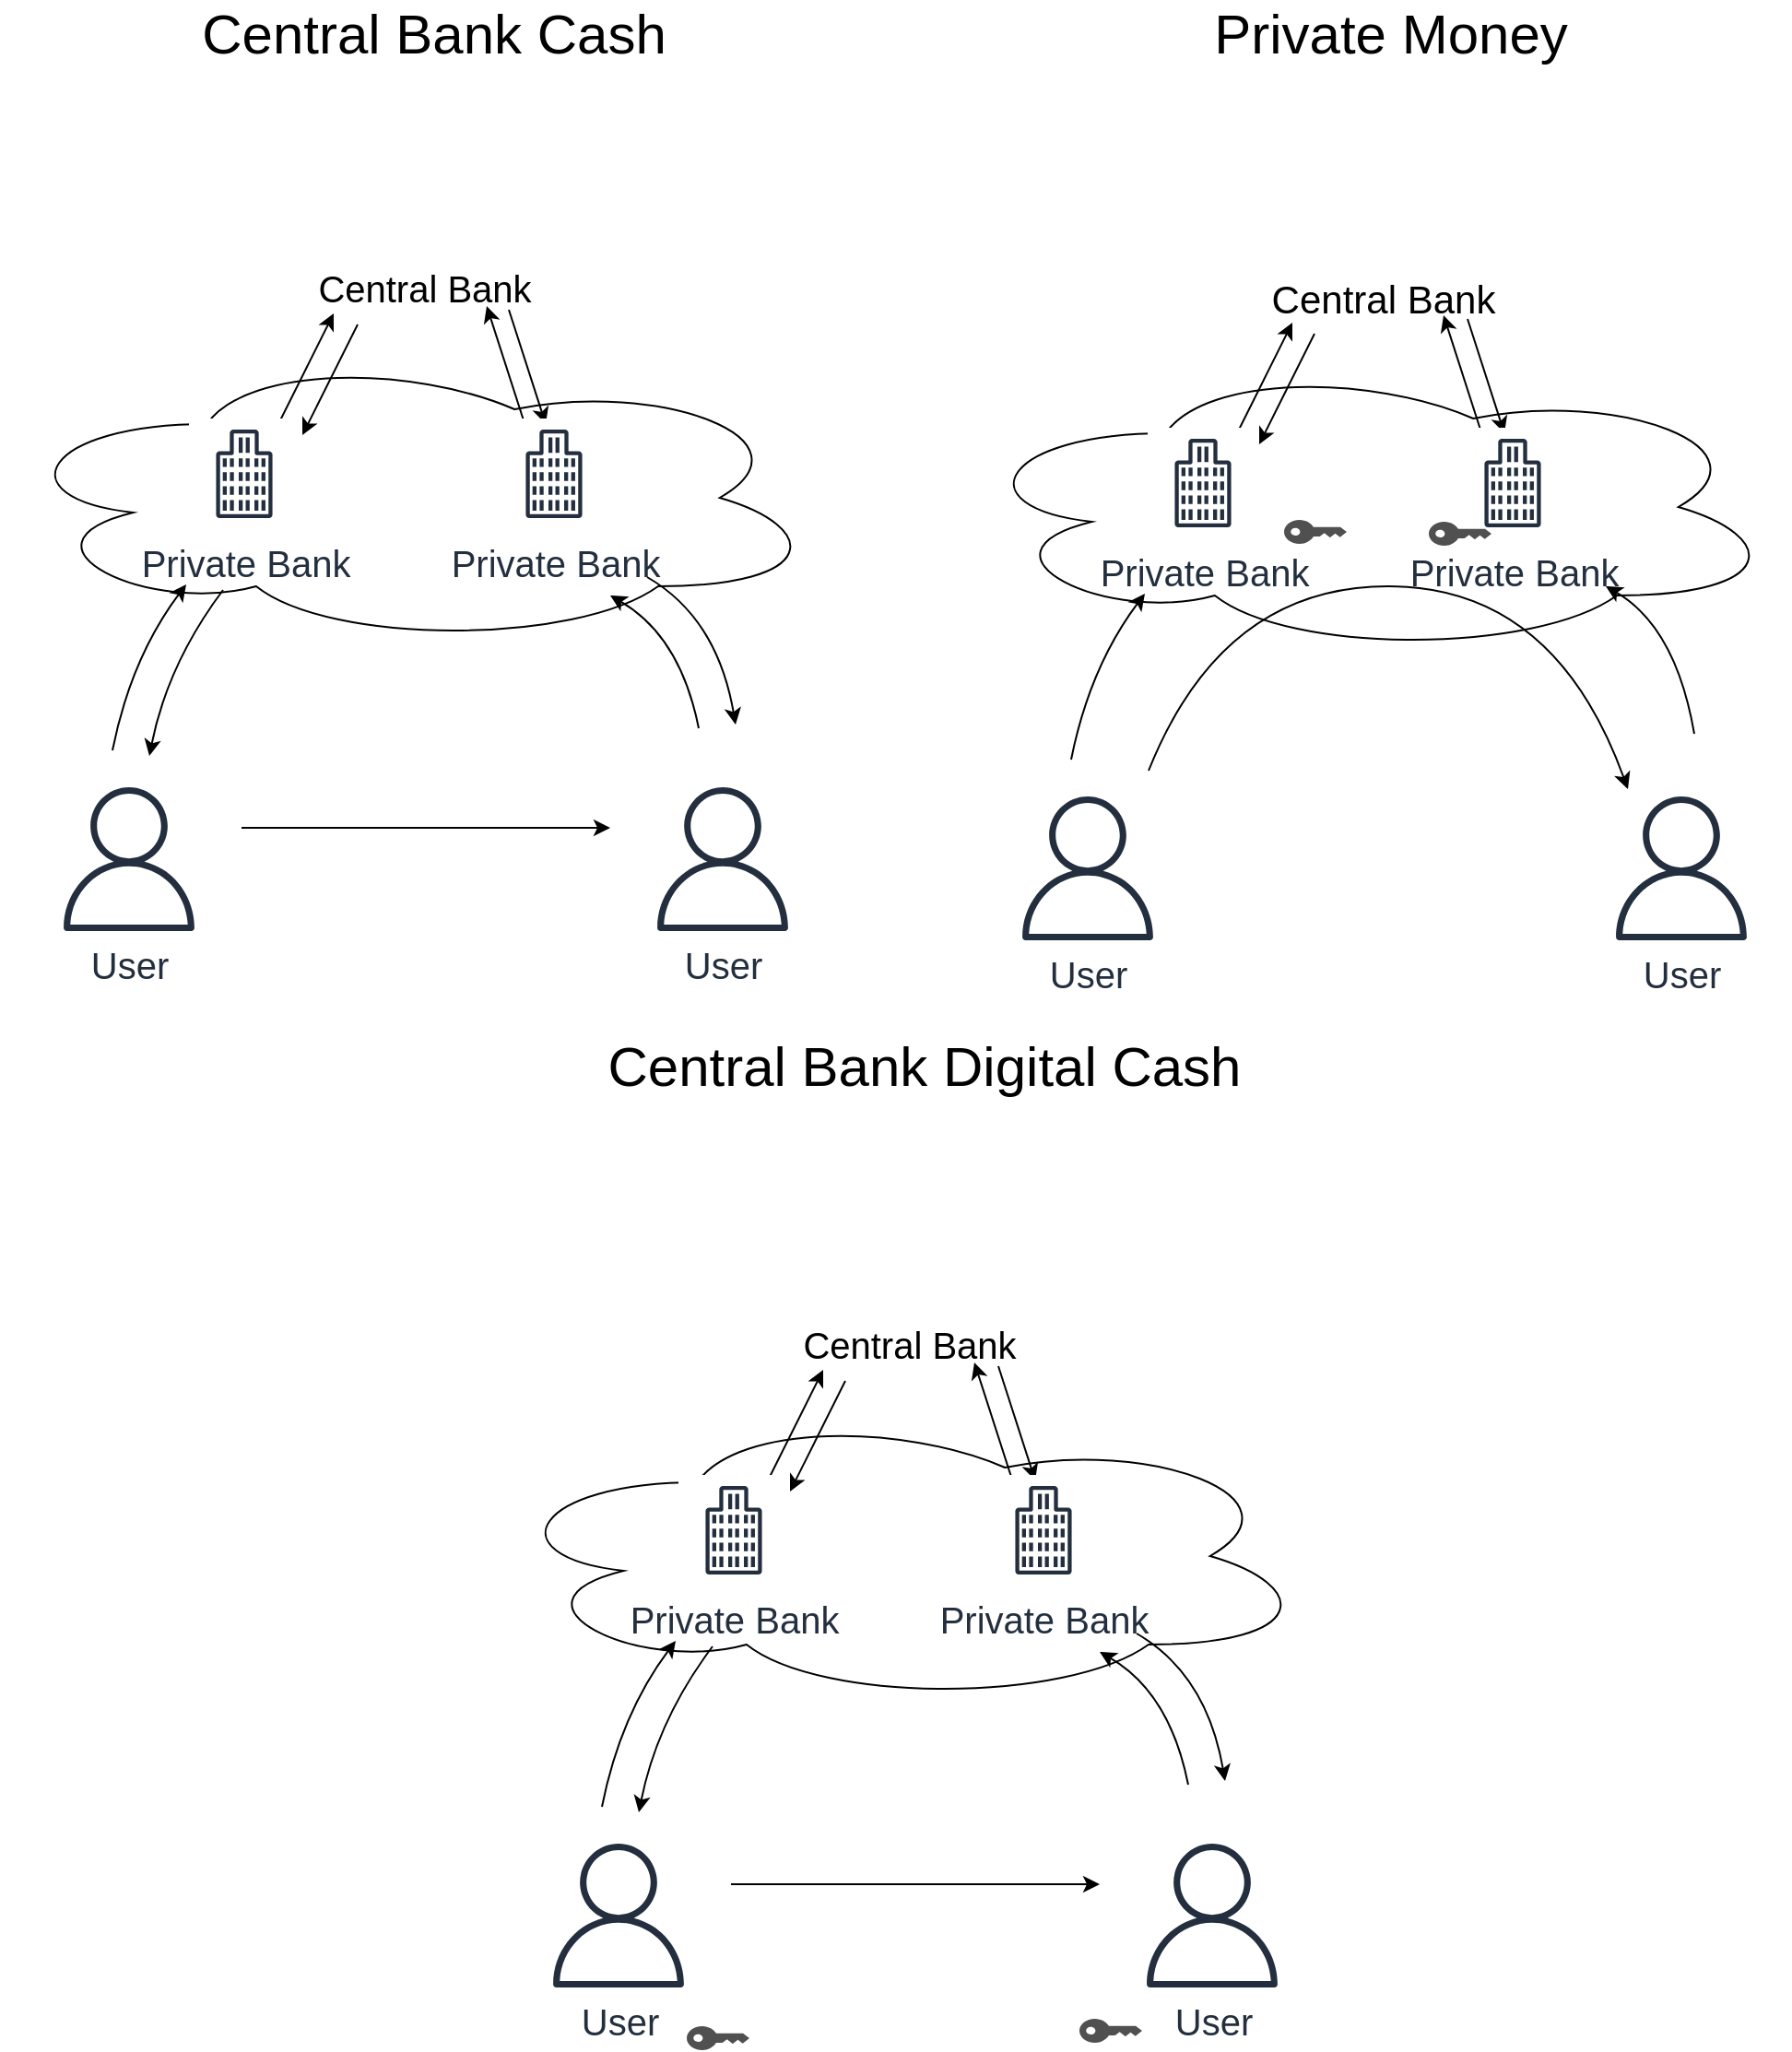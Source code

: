 <mxfile version="14.5.3" type="google"><diagram id="x7E0_y4_g5VEb0VNz_y5" name="Page-1"><mxGraphModel dx="1531" dy="814" grid="1" gridSize="10" guides="1" tooltips="1" connect="1" arrows="1" fold="1" page="1" pageScale="1" pageWidth="850" pageHeight="1100" math="0" shadow="0"><root><mxCell id="0"/><mxCell id="1" parent="0"/><mxCell id="yIQVhhq3hvIlPr_Xefgv-1" value="" style="ellipse;shape=cloud;whiteSpace=wrap;html=1;" vertex="1" parent="1"><mxGeometry x="306" y="811" width="445" height="160" as="geometry"/></mxCell><mxCell id="xc4Jv8SOvYrfIyYBxCGD-1" value="Central Bank" style="shape=image;html=1;verticalAlign=top;verticalLabelPosition=bottom;labelBackgroundColor=#ffffff;imageAspect=0;aspect=fixed;image=https://cdn4.iconfinder.com/data/icons/48-bubbles/48/04.Bank-128.png;fontSize=20;" parent="1" vertex="1"><mxGeometry x="224.5" y="97" width="88" height="88" as="geometry"/></mxCell><mxCell id="xc4Jv8SOvYrfIyYBxCGD-5" value="" style="shape=image;html=1;verticalAlign=top;verticalLabelPosition=bottom;labelBackgroundColor=#ffffff;imageAspect=0;aspect=fixed;image=https://cdn0.iconfinder.com/data/icons/business-collection-2027/58/notes-128.png" parent="1" vertex="1"><mxGeometry x="70" y="377" width="34" height="34" as="geometry"/></mxCell><mxCell id="xc4Jv8SOvYrfIyYBxCGD-8" value="" style="shape=image;html=1;verticalAlign=top;verticalLabelPosition=bottom;labelBackgroundColor=#ffffff;imageAspect=0;aspect=fixed;image=https://cdn3.iconfinder.com/data/icons/popular-cryptocurrencies-vol-2019-1/80/eos-cryptocurrency-token-coin-128.png" parent="1" vertex="1"><mxGeometry x="150" y="397" width="30" height="30" as="geometry"/></mxCell><mxCell id="xc4Jv8SOvYrfIyYBxCGD-9" value="User" style="outlineConnect=0;fontColor=#232F3E;gradientColor=none;fillColor=#232F3E;strokeColor=none;dashed=0;verticalLabelPosition=bottom;verticalAlign=top;align=center;html=1;fontSize=20;fontStyle=0;aspect=fixed;pointerEvents=1;shape=mxgraph.aws4.user;" parent="1" vertex="1"><mxGeometry x="70" y="474" width="78" height="78" as="geometry"/></mxCell><mxCell id="xc4Jv8SOvYrfIyYBxCGD-10" value="User" style="outlineConnect=0;fontColor=#232F3E;gradientColor=none;fillColor=#232F3E;strokeColor=none;dashed=0;verticalLabelPosition=bottom;verticalAlign=top;align=center;html=1;fontSize=20;fontStyle=0;aspect=fixed;pointerEvents=1;shape=mxgraph.aws4.user;" parent="1" vertex="1"><mxGeometry x="392" y="474" width="78" height="78" as="geometry"/></mxCell><mxCell id="xc4Jv8SOvYrfIyYBxCGD-11" value="" style="ellipse;shape=cloud;whiteSpace=wrap;html=1;" parent="1" vertex="1"><mxGeometry x="40" y="237" width="445" height="160" as="geometry"/></mxCell><mxCell id="xc4Jv8SOvYrfIyYBxCGD-15" value="" style="shape=image;html=1;verticalAlign=top;verticalLabelPosition=bottom;labelBackgroundColor=#ffffff;imageAspect=0;aspect=fixed;image=https://cdn0.iconfinder.com/data/icons/business-collection-2027/60/rich-128.png" parent="1" vertex="1"><mxGeometry x="311" y="157" width="38" height="38" as="geometry"/></mxCell><mxCell id="xc4Jv8SOvYrfIyYBxCGD-17" value="" style="curved=1;endArrow=classic;html=1;" parent="1" edge="1"><mxGeometry width="50" height="50" relative="1" as="geometry"><mxPoint x="100" y="454" as="sourcePoint"/><mxPoint x="140" y="364" as="targetPoint"/><Array as="points"><mxPoint x="110" y="404"/></Array></mxGeometry></mxCell><mxCell id="xc4Jv8SOvYrfIyYBxCGD-18" value="" style="curved=1;endArrow=classic;html=1;" parent="1" edge="1"><mxGeometry width="50" height="50" relative="1" as="geometry"><mxPoint x="160" y="367" as="sourcePoint"/><mxPoint x="120" y="457" as="targetPoint"/><Array as="points"><mxPoint x="130" y="407"/></Array></mxGeometry></mxCell><mxCell id="xc4Jv8SOvYrfIyYBxCGD-19" value="" style="shape=image;html=1;verticalAlign=top;verticalLabelPosition=bottom;labelBackgroundColor=#ffffff;imageAspect=0;aspect=fixed;image=https://cdn3.iconfinder.com/data/icons/popular-cryptocurrencies-vol-2019-1/80/eos-cryptocurrency-token-coin-128.png" parent="1" vertex="1"><mxGeometry x="247.5" y="452" width="30" height="30" as="geometry"/></mxCell><mxCell id="xc4Jv8SOvYrfIyYBxCGD-20" value="" style="endArrow=classic;html=1;" parent="1" edge="1"><mxGeometry width="50" height="50" relative="1" as="geometry"><mxPoint x="170" y="496" as="sourcePoint"/><mxPoint x="370" y="496" as="targetPoint"/></mxGeometry></mxCell><mxCell id="xc4Jv8SOvYrfIyYBxCGD-21" value="" style="curved=1;endArrow=classic;html=1;" parent="1" edge="1"><mxGeometry width="50" height="50" relative="1" as="geometry"><mxPoint x="190" y="277" as="sourcePoint"/><mxPoint x="220" y="217" as="targetPoint"/></mxGeometry></mxCell><mxCell id="xc4Jv8SOvYrfIyYBxCGD-28" value="" style="curved=1;endArrow=classic;html=1;" parent="1" edge="1"><mxGeometry width="50" height="50" relative="1" as="geometry"><mxPoint x="418" y="442" as="sourcePoint"/><mxPoint x="370" y="370" as="targetPoint"/><Array as="points"><mxPoint x="408" y="392"/></Array></mxGeometry></mxCell><mxCell id="xc4Jv8SOvYrfIyYBxCGD-29" value="" style="shape=image;html=1;verticalAlign=top;verticalLabelPosition=bottom;labelBackgroundColor=#ffffff;imageAspect=0;aspect=fixed;image=https://cdn0.iconfinder.com/data/icons/business-collection-2027/58/notes-128.png" parent="1" vertex="1"><mxGeometry x="436" y="368" width="34" height="34" as="geometry"/></mxCell><mxCell id="xc4Jv8SOvYrfIyYBxCGD-31" value="" style="shape=image;html=1;verticalAlign=top;verticalLabelPosition=bottom;labelBackgroundColor=#ffffff;imageAspect=0;aspect=fixed;image=https://cdn3.iconfinder.com/data/icons/popular-cryptocurrencies-vol-2019-1/80/eos-cryptocurrency-token-coin-128.png" parent="1" vertex="1"><mxGeometry x="362" y="402" width="30" height="30" as="geometry"/></mxCell><mxCell id="xc4Jv8SOvYrfIyYBxCGD-34" value="" style="curved=1;endArrow=classic;html=1;" parent="1" edge="1"><mxGeometry width="50" height="50" relative="1" as="geometry"><mxPoint x="315" y="215" as="sourcePoint"/><mxPoint x="335" y="277" as="targetPoint"/><Array as="points"/></mxGeometry></mxCell><mxCell id="xc4Jv8SOvYrfIyYBxCGD-35" value="" style="curved=1;endArrow=classic;html=1;" parent="1" edge="1"><mxGeometry width="50" height="50" relative="1" as="geometry"><mxPoint x="323" y="275" as="sourcePoint"/><mxPoint x="303" y="213" as="targetPoint"/><Array as="points"/></mxGeometry></mxCell><mxCell id="xc4Jv8SOvYrfIyYBxCGD-36" value="" style="curved=1;endArrow=classic;html=1;" parent="1" edge="1"><mxGeometry width="50" height="50" relative="1" as="geometry"><mxPoint x="233" y="223" as="sourcePoint"/><mxPoint x="203" y="283" as="targetPoint"/></mxGeometry></mxCell><mxCell id="xc4Jv8SOvYrfIyYBxCGD-60" value="&lt;span style=&quot;font-size: 30px&quot;&gt;Central Bank Cash&lt;/span&gt;" style="text;html=1;align=center;verticalAlign=middle;resizable=0;points=[];autosize=1;" parent="1" vertex="1"><mxGeometry x="139" y="50" width="270" height="30" as="geometry"/></mxCell><mxCell id="xc4Jv8SOvYrfIyYBxCGD-114" value="" style="curved=1;endArrow=classic;html=1;" parent="1" edge="1"><mxGeometry width="50" height="50" relative="1" as="geometry"><mxPoint x="390" y="360" as="sourcePoint"/><mxPoint x="438" y="440" as="targetPoint"/><Array as="points"><mxPoint x="428" y="382"/></Array></mxGeometry></mxCell><mxCell id="xc4Jv8SOvYrfIyYBxCGD-128" value="" style="shape=image;html=1;verticalAlign=top;verticalLabelPosition=bottom;labelBackgroundColor=#ffffff;imageAspect=0;aspect=fixed;image=https://cdn1.iconfinder.com/data/icons/essentials-pack/96/computer_screen_display_monitor_desktop-128.png;direction=east;" parent="1" vertex="1"><mxGeometry x="650" y="479" width="38" height="38" as="geometry"/></mxCell><mxCell id="xc4Jv8SOvYrfIyYBxCGD-181" value="Central Bank" style="shape=image;html=1;verticalAlign=top;verticalLabelPosition=bottom;labelBackgroundColor=#ffffff;imageAspect=0;aspect=fixed;image=https://cdn4.iconfinder.com/data/icons/48-bubbles/48/04.Bank-128.png;fontSize=21;" parent="1" vertex="1"><mxGeometry x="744.5" y="102" width="88" height="88" as="geometry"/></mxCell><mxCell id="xc4Jv8SOvYrfIyYBxCGD-182" value="" style="shape=image;html=1;verticalAlign=top;verticalLabelPosition=bottom;labelBackgroundColor=#ffffff;imageAspect=0;aspect=fixed;image=https://cdn0.iconfinder.com/data/icons/business-collection-2027/58/notes-128.png" parent="1" vertex="1"><mxGeometry x="590" y="382" width="34" height="34" as="geometry"/></mxCell><mxCell id="xc4Jv8SOvYrfIyYBxCGD-184" value="User" style="outlineConnect=0;fontColor=#232F3E;gradientColor=none;fillColor=#232F3E;strokeColor=none;dashed=0;verticalLabelPosition=bottom;verticalAlign=top;align=center;html=1;fontSize=20;fontStyle=0;aspect=fixed;pointerEvents=1;shape=mxgraph.aws4.user;" parent="1" vertex="1"><mxGeometry x="590" y="479" width="78" height="78" as="geometry"/></mxCell><mxCell id="xc4Jv8SOvYrfIyYBxCGD-185" value="User" style="outlineConnect=0;fontColor=#232F3E;gradientColor=none;fillColor=#232F3E;strokeColor=none;dashed=0;verticalLabelPosition=bottom;verticalAlign=top;align=center;html=1;fontSize=20;fontStyle=0;aspect=fixed;pointerEvents=1;shape=mxgraph.aws4.user;" parent="1" vertex="1"><mxGeometry x="912" y="479" width="78" height="78" as="geometry"/></mxCell><mxCell id="xc4Jv8SOvYrfIyYBxCGD-186" value="" style="ellipse;shape=cloud;whiteSpace=wrap;html=1;" parent="1" vertex="1"><mxGeometry x="560" y="242" width="445" height="160" as="geometry"/></mxCell><mxCell id="xc4Jv8SOvYrfIyYBxCGD-187" value="" style="shape=image;html=1;verticalAlign=top;verticalLabelPosition=bottom;labelBackgroundColor=#ffffff;imageAspect=0;aspect=fixed;image=https://cdn0.iconfinder.com/data/icons/business-collection-2027/60/rich-128.png" parent="1" vertex="1"><mxGeometry x="831" y="162" width="38" height="38" as="geometry"/></mxCell><mxCell id="xc4Jv8SOvYrfIyYBxCGD-188" value="" style="curved=1;endArrow=classic;html=1;" parent="1" edge="1"><mxGeometry width="50" height="50" relative="1" as="geometry"><mxPoint x="620" y="459" as="sourcePoint"/><mxPoint x="660" y="369" as="targetPoint"/><Array as="points"><mxPoint x="630" y="409"/></Array></mxGeometry></mxCell><mxCell id="xc4Jv8SOvYrfIyYBxCGD-192" value="" style="curved=1;endArrow=classic;html=1;" parent="1" edge="1"><mxGeometry width="50" height="50" relative="1" as="geometry"><mxPoint x="710" y="282" as="sourcePoint"/><mxPoint x="740" y="222" as="targetPoint"/></mxGeometry></mxCell><mxCell id="xc4Jv8SOvYrfIyYBxCGD-194" value="" style="shape=image;html=1;verticalAlign=top;verticalLabelPosition=bottom;labelBackgroundColor=#ffffff;imageAspect=0;aspect=fixed;image=https://cdn0.iconfinder.com/data/icons/business-collection-2027/58/notes-128.png" parent="1" vertex="1"><mxGeometry x="956" y="373" width="34" height="34" as="geometry"/></mxCell><mxCell id="xc4Jv8SOvYrfIyYBxCGD-196" value="" style="curved=1;endArrow=classic;html=1;" parent="1" edge="1"><mxGeometry width="50" height="50" relative="1" as="geometry"><mxPoint x="835" y="220" as="sourcePoint"/><mxPoint x="855" y="282" as="targetPoint"/><Array as="points"/></mxGeometry></mxCell><mxCell id="xc4Jv8SOvYrfIyYBxCGD-197" value="" style="curved=1;endArrow=classic;html=1;" parent="1" edge="1"><mxGeometry width="50" height="50" relative="1" as="geometry"><mxPoint x="842" y="280" as="sourcePoint"/><mxPoint x="822" y="218" as="targetPoint"/><Array as="points"/></mxGeometry></mxCell><mxCell id="xc4Jv8SOvYrfIyYBxCGD-198" value="" style="curved=1;endArrow=classic;html=1;" parent="1" edge="1"><mxGeometry width="50" height="50" relative="1" as="geometry"><mxPoint x="752" y="228" as="sourcePoint"/><mxPoint x="722" y="288" as="targetPoint"/></mxGeometry></mxCell><mxCell id="xc4Jv8SOvYrfIyYBxCGD-199" value="&lt;span style=&quot;font-size: 30px&quot;&gt;Private Money&lt;br&gt;&lt;/span&gt;" style="text;html=1;align=center;verticalAlign=middle;resizable=0;points=[];autosize=1;" parent="1" vertex="1"><mxGeometry x="688" y="50" width="210" height="30" as="geometry"/></mxCell><mxCell id="xc4Jv8SOvYrfIyYBxCGD-200" value="" style="curved=1;endArrow=classic;html=1;" parent="1" edge="1"><mxGeometry width="50" height="50" relative="1" as="geometry"><mxPoint x="958.0" y="445" as="sourcePoint"/><mxPoint x="910" y="365" as="targetPoint"/><Array as="points"><mxPoint x="948" y="387"/></Array></mxGeometry></mxCell><mxCell id="xc4Jv8SOvYrfIyYBxCGD-207" value="" style="curved=1;endArrow=classic;html=1;" parent="1" edge="1"><mxGeometry width="50" height="50" relative="1" as="geometry"><mxPoint x="662" y="465" as="sourcePoint"/><mxPoint x="922" y="475" as="targetPoint"/><Array as="points"><mxPoint x="702" y="365"/><mxPoint x="882" y="365"/></Array></mxGeometry></mxCell><mxCell id="xc4Jv8SOvYrfIyYBxCGD-208" value="" style="pointerEvents=1;shadow=0;dashed=0;html=1;strokeColor=none;fillColor=#505050;labelPosition=center;verticalLabelPosition=bottom;verticalAlign=top;outlineConnect=0;align=center;shape=mxgraph.office.security.key_permissions;direction=south;flipV=0;flipH=1;" parent="1" vertex="1"><mxGeometry x="735.5" y="329" width="34" height="13" as="geometry"/></mxCell><mxCell id="xc4Jv8SOvYrfIyYBxCGD-213" value="" style="shape=image;html=1;verticalAlign=top;verticalLabelPosition=bottom;labelBackgroundColor=#ffffff;imageAspect=0;aspect=fixed;image=https://cdn1.iconfinder.com/data/icons/essentials-pack/96/computer_screen_display_monitor_desktop-128.png;direction=east;" parent="1" vertex="1"><mxGeometry x="972" y="479" width="38" height="38" as="geometry"/></mxCell><mxCell id="xc4Jv8SOvYrfIyYBxCGD-254" value="" style="shape=image;html=1;verticalAlign=top;verticalLabelPosition=bottom;labelBackgroundColor=#ffffff;imageAspect=0;aspect=fixed;image=https://cdn2.iconfinder.com/data/icons/ios-7-icons/50/money-128.png" parent="1" vertex="1"><mxGeometry x="459" y="543" width="30" height="30" as="geometry"/></mxCell><mxCell id="xc4Jv8SOvYrfIyYBxCGD-255" value="" style="shape=image;html=1;verticalAlign=top;verticalLabelPosition=bottom;labelBackgroundColor=#ffffff;imageAspect=0;aspect=fixed;image=https://cdn2.iconfinder.com/data/icons/ios-7-icons/50/money-128.png" parent="1" vertex="1"><mxGeometry x="137" y="543" width="30" height="30" as="geometry"/></mxCell><mxCell id="xc4Jv8SOvYrfIyYBxCGD-258" value="" style="group" parent="1" vertex="1" connectable="0"><mxGeometry x="402.5" y="1085" width="56" height="74" as="geometry"/></mxCell><mxCell id="xc4Jv8SOvYrfIyYBxCGD-259" value="" style="group" parent="xc4Jv8SOvYrfIyYBxCGD-258" vertex="1" connectable="0"><mxGeometry width="56" height="56" as="geometry"/></mxCell><mxCell id="xc4Jv8SOvYrfIyYBxCGD-260" value="" style="shape=image;html=1;verticalAlign=top;verticalLabelPosition=bottom;labelBackgroundColor=#ffffff;imageAspect=0;aspect=fixed;image=https://cdn4.iconfinder.com/data/icons/essential-app-1/16/mobile-phone-smart-screen-128.png" parent="xc4Jv8SOvYrfIyYBxCGD-259" vertex="1"><mxGeometry width="56" height="56" as="geometry"/></mxCell><mxCell id="xc4Jv8SOvYrfIyYBxCGD-261" value="" style="shape=image;html=1;verticalAlign=top;verticalLabelPosition=bottom;labelBackgroundColor=#ffffff;imageAspect=0;aspect=fixed;image=https://cdn1.iconfinder.com/data/icons/100-basic-for-user-interface/32/68-qr_code-128.png" parent="xc4Jv8SOvYrfIyYBxCGD-259" vertex="1"><mxGeometry x="19" y="19" width="18" height="18" as="geometry"/></mxCell><mxCell id="xc4Jv8SOvYrfIyYBxCGD-262" value="" style="pointerEvents=1;shadow=0;dashed=0;html=1;strokeColor=none;fillColor=#505050;labelPosition=center;verticalLabelPosition=bottom;verticalAlign=top;outlineConnect=0;align=center;shape=mxgraph.office.security.key_permissions;direction=south;flipV=0;flipH=1;" parent="xc4Jv8SOvYrfIyYBxCGD-258" vertex="1"><mxGeometry x="9" y="61" width="34" height="13" as="geometry"/></mxCell><mxCell id="xc4Jv8SOvYrfIyYBxCGD-263" value="Central Bank" style="shape=image;html=1;verticalAlign=top;verticalLabelPosition=bottom;labelBackgroundColor=#ffffff;imageAspect=0;aspect=fixed;image=https://cdn4.iconfinder.com/data/icons/48-bubbles/48/04.Bank-128.png;fontSize=20;" parent="1" vertex="1"><mxGeometry x="488" y="670" width="88" height="88" as="geometry"/></mxCell><mxCell id="xc4Jv8SOvYrfIyYBxCGD-264" value="" style="shape=image;html=1;verticalAlign=top;verticalLabelPosition=bottom;labelBackgroundColor=#ffffff;imageAspect=0;aspect=fixed;image=https://cdn0.iconfinder.com/data/icons/business-collection-2027/58/notes-128.png" parent="1" vertex="1"><mxGeometry x="335.5" y="950" width="34" height="34" as="geometry"/></mxCell><mxCell id="xc4Jv8SOvYrfIyYBxCGD-265" value="" style="shape=image;html=1;verticalAlign=top;verticalLabelPosition=bottom;labelBackgroundColor=#ffffff;imageAspect=0;aspect=fixed;image=https://cdn3.iconfinder.com/data/icons/popular-cryptocurrencies-vol-2019-1/80/eos-cryptocurrency-token-coin-128.png" parent="1" vertex="1"><mxGeometry x="415.5" y="970" width="30" height="30" as="geometry"/></mxCell><mxCell id="xc4Jv8SOvYrfIyYBxCGD-266" value="User" style="outlineConnect=0;fontColor=#232F3E;gradientColor=none;fillColor=#232F3E;strokeColor=none;dashed=0;verticalLabelPosition=bottom;verticalAlign=top;align=center;html=1;fontSize=20;fontStyle=0;aspect=fixed;pointerEvents=1;shape=mxgraph.aws4.user;" parent="1" vertex="1"><mxGeometry x="335.5" y="1047" width="78" height="78" as="geometry"/></mxCell><mxCell id="xc4Jv8SOvYrfIyYBxCGD-267" value="User" style="outlineConnect=0;fontColor=#232F3E;gradientColor=none;fillColor=#232F3E;strokeColor=none;dashed=0;verticalLabelPosition=bottom;verticalAlign=top;align=center;html=1;fontSize=20;fontStyle=0;aspect=fixed;pointerEvents=1;shape=mxgraph.aws4.user;" parent="1" vertex="1"><mxGeometry x="657.5" y="1047" width="78" height="78" as="geometry"/></mxCell><mxCell id="xc4Jv8SOvYrfIyYBxCGD-268" value="" style="shape=image;html=1;verticalAlign=top;verticalLabelPosition=bottom;labelBackgroundColor=#ffffff;imageAspect=0;aspect=fixed;image=https://cdn0.iconfinder.com/data/icons/business-collection-2027/60/rich-128.png" parent="1" vertex="1"><mxGeometry x="576.5" y="730" width="38" height="38" as="geometry"/></mxCell><mxCell id="xc4Jv8SOvYrfIyYBxCGD-269" value="" style="curved=1;endArrow=classic;html=1;" parent="1" edge="1"><mxGeometry width="50" height="50" relative="1" as="geometry"><mxPoint x="365.5" y="1027" as="sourcePoint"/><mxPoint x="405.5" y="937" as="targetPoint"/><Array as="points"><mxPoint x="375.5" y="977"/></Array></mxGeometry></mxCell><mxCell id="xc4Jv8SOvYrfIyYBxCGD-270" value="" style="curved=1;endArrow=classic;html=1;" parent="1" edge="1"><mxGeometry width="50" height="50" relative="1" as="geometry"><mxPoint x="425.5" y="940" as="sourcePoint"/><mxPoint x="385.5" y="1030" as="targetPoint"/><Array as="points"><mxPoint x="395.5" y="980"/></Array></mxGeometry></mxCell><mxCell id="xc4Jv8SOvYrfIyYBxCGD-271" value="" style="shape=image;html=1;verticalAlign=top;verticalLabelPosition=bottom;labelBackgroundColor=#ffffff;imageAspect=0;aspect=fixed;image=https://cdn3.iconfinder.com/data/icons/popular-cryptocurrencies-vol-2019-1/80/eos-cryptocurrency-token-coin-128.png" parent="1" vertex="1"><mxGeometry x="513" y="1025" width="30" height="30" as="geometry"/></mxCell><mxCell id="xc4Jv8SOvYrfIyYBxCGD-272" value="" style="endArrow=classic;html=1;" parent="1" edge="1"><mxGeometry width="50" height="50" relative="1" as="geometry"><mxPoint x="435.5" y="1069" as="sourcePoint"/><mxPoint x="635.5" y="1069" as="targetPoint"/></mxGeometry></mxCell><mxCell id="xc4Jv8SOvYrfIyYBxCGD-273" value="" style="curved=1;endArrow=classic;html=1;" parent="1" edge="1"><mxGeometry width="50" height="50" relative="1" as="geometry"><mxPoint x="455.5" y="850" as="sourcePoint"/><mxPoint x="485.5" y="790" as="targetPoint"/></mxGeometry></mxCell><mxCell id="xc4Jv8SOvYrfIyYBxCGD-274" value="" style="curved=1;endArrow=classic;html=1;" parent="1" edge="1"><mxGeometry width="50" height="50" relative="1" as="geometry"><mxPoint x="683.5" y="1015" as="sourcePoint"/><mxPoint x="635.5" y="943" as="targetPoint"/><Array as="points"><mxPoint x="673.5" y="965"/></Array></mxGeometry></mxCell><mxCell id="xc4Jv8SOvYrfIyYBxCGD-275" value="" style="shape=image;html=1;verticalAlign=top;verticalLabelPosition=bottom;labelBackgroundColor=#ffffff;imageAspect=0;aspect=fixed;image=https://cdn0.iconfinder.com/data/icons/business-collection-2027/58/notes-128.png" parent="1" vertex="1"><mxGeometry x="701.5" y="941" width="34" height="34" as="geometry"/></mxCell><mxCell id="xc4Jv8SOvYrfIyYBxCGD-276" value="" style="shape=image;html=1;verticalAlign=top;verticalLabelPosition=bottom;labelBackgroundColor=#ffffff;imageAspect=0;aspect=fixed;image=https://cdn3.iconfinder.com/data/icons/popular-cryptocurrencies-vol-2019-1/80/eos-cryptocurrency-token-coin-128.png" parent="1" vertex="1"><mxGeometry x="627.5" y="975" width="30" height="30" as="geometry"/></mxCell><mxCell id="xc4Jv8SOvYrfIyYBxCGD-277" value="" style="curved=1;endArrow=classic;html=1;" parent="1" edge="1"><mxGeometry width="50" height="50" relative="1" as="geometry"><mxPoint x="580.5" y="788" as="sourcePoint"/><mxPoint x="600.5" y="850" as="targetPoint"/><Array as="points"/></mxGeometry></mxCell><mxCell id="xc4Jv8SOvYrfIyYBxCGD-278" value="" style="curved=1;endArrow=classic;html=1;" parent="1" edge="1"><mxGeometry width="50" height="50" relative="1" as="geometry"><mxPoint x="587.5" y="848" as="sourcePoint"/><mxPoint x="567.5" y="786" as="targetPoint"/><Array as="points"/></mxGeometry></mxCell><mxCell id="xc4Jv8SOvYrfIyYBxCGD-279" value="" style="curved=1;endArrow=classic;html=1;" parent="1" edge="1"><mxGeometry width="50" height="50" relative="1" as="geometry"><mxPoint x="497.5" y="796" as="sourcePoint"/><mxPoint x="467.5" y="856" as="targetPoint"/></mxGeometry></mxCell><mxCell id="xc4Jv8SOvYrfIyYBxCGD-280" value="&lt;span style=&quot;font-size: 30px&quot;&gt;Central Bank Digital Cash&lt;/span&gt;" style="text;html=1;align=center;verticalAlign=middle;resizable=0;points=[];autosize=1;" parent="1" vertex="1"><mxGeometry x="359.5" y="610" width="360" height="30" as="geometry"/></mxCell><mxCell id="xc4Jv8SOvYrfIyYBxCGD-281" value="" style="curved=1;endArrow=classic;html=1;" parent="1" edge="1"><mxGeometry width="50" height="50" relative="1" as="geometry"><mxPoint x="655.5" y="933" as="sourcePoint"/><mxPoint x="703.5" y="1013" as="targetPoint"/><Array as="points"><mxPoint x="693.5" y="955"/></Array></mxGeometry></mxCell><mxCell id="xc4Jv8SOvYrfIyYBxCGD-288" value="" style="group" parent="1" vertex="1" connectable="0"><mxGeometry x="615.5" y="1081" width="56" height="74" as="geometry"/></mxCell><mxCell id="xc4Jv8SOvYrfIyYBxCGD-289" value="" style="group" parent="xc4Jv8SOvYrfIyYBxCGD-288" vertex="1" connectable="0"><mxGeometry width="56" height="56" as="geometry"/></mxCell><mxCell id="xc4Jv8SOvYrfIyYBxCGD-290" value="" style="shape=image;html=1;verticalAlign=top;verticalLabelPosition=bottom;labelBackgroundColor=#ffffff;imageAspect=0;aspect=fixed;image=https://cdn4.iconfinder.com/data/icons/essential-app-1/16/mobile-phone-smart-screen-128.png" parent="xc4Jv8SOvYrfIyYBxCGD-289" vertex="1"><mxGeometry width="56" height="56" as="geometry"/></mxCell><mxCell id="xc4Jv8SOvYrfIyYBxCGD-291" value="" style="shape=image;html=1;verticalAlign=top;verticalLabelPosition=bottom;labelBackgroundColor=#ffffff;imageAspect=0;aspect=fixed;image=https://cdn1.iconfinder.com/data/icons/100-basic-for-user-interface/32/68-qr_code-128.png" parent="xc4Jv8SOvYrfIyYBxCGD-289" vertex="1"><mxGeometry x="19" y="19" width="18" height="18" as="geometry"/></mxCell><mxCell id="xc4Jv8SOvYrfIyYBxCGD-292" value="" style="pointerEvents=1;shadow=0;dashed=0;html=1;strokeColor=none;fillColor=#505050;labelPosition=center;verticalLabelPosition=bottom;verticalAlign=top;outlineConnect=0;align=center;shape=mxgraph.office.security.key_permissions;direction=south;flipV=0;flipH=1;" parent="xc4Jv8SOvYrfIyYBxCGD-288" vertex="1"><mxGeometry x="9" y="61" width="34" height="13" as="geometry"/></mxCell><mxCell id="xc4Jv8SOvYrfIyYBxCGD-293" value="" style="shape=image;html=1;verticalAlign=top;verticalLabelPosition=bottom;labelBackgroundColor=#ffffff;imageAspect=0;aspect=fixed;image=https://cdn2.iconfinder.com/data/icons/ios-7-icons/50/money-128.png" parent="1" vertex="1"><mxGeometry x="445.5" y="1107" width="30" height="30" as="geometry"/></mxCell><mxCell id="xc4Jv8SOvYrfIyYBxCGD-294" value="" style="shape=image;html=1;verticalAlign=top;verticalLabelPosition=bottom;labelBackgroundColor=#ffffff;imageAspect=0;aspect=fixed;image=https://cdn2.iconfinder.com/data/icons/ios-7-icons/50/money-128.png" parent="1" vertex="1"><mxGeometry x="597" y="1107" width="30" height="30" as="geometry"/></mxCell><mxCell id="xc4Jv8SOvYrfIyYBxCGD-116" value="" style="group;fontSize=20;" parent="1" vertex="1" connectable="0"><mxGeometry x="141.5" y="274" width="74" height="70" as="geometry"/></mxCell><mxCell id="xc4Jv8SOvYrfIyYBxCGD-112" value="&lt;font style=&quot;font-size: 20px&quot;&gt;Private Bank&lt;/font&gt;" style="outlineConnect=0;fontColor=#232F3E;gradientColor=none;strokeColor=#232F3E;fillColor=#ffffff;dashed=0;verticalLabelPosition=bottom;verticalAlign=top;align=center;html=1;fontSize=12;fontStyle=0;aspect=fixed;shape=mxgraph.aws4.resourceIcon;resIcon=mxgraph.aws4.office_building;" parent="xc4Jv8SOvYrfIyYBxCGD-116" vertex="1"><mxGeometry width="60" height="60" as="geometry"/></mxCell><mxCell id="xc4Jv8SOvYrfIyYBxCGD-113" value="" style="shape=image;html=1;verticalAlign=top;verticalLabelPosition=bottom;labelBackgroundColor=#ffffff;imageAspect=0;aspect=fixed;image=https://cdn2.iconfinder.com/data/icons/ios-7-icons/50/money-128.png" parent="xc4Jv8SOvYrfIyYBxCGD-116" vertex="1"><mxGeometry x="44" y="40" width="30" height="30" as="geometry"/></mxCell><mxCell id="xc4Jv8SOvYrfIyYBxCGD-119" value="" style="group;fontSize=20;" parent="1" vertex="1" connectable="0"><mxGeometry x="309.5" y="274" width="74" height="70" as="geometry"/></mxCell><mxCell id="xc4Jv8SOvYrfIyYBxCGD-13" value="&lt;font style=&quot;font-size: 20px&quot;&gt;Private Bank&lt;/font&gt;" style="outlineConnect=0;fontColor=#232F3E;gradientColor=none;strokeColor=#232F3E;fillColor=#ffffff;dashed=0;verticalLabelPosition=bottom;verticalAlign=top;align=center;html=1;fontSize=12;fontStyle=0;aspect=fixed;shape=mxgraph.aws4.resourceIcon;resIcon=mxgraph.aws4.office_building;" parent="xc4Jv8SOvYrfIyYBxCGD-119" vertex="1"><mxGeometry width="60" height="60" as="geometry"/></mxCell><mxCell id="xc4Jv8SOvYrfIyYBxCGD-14" value="" style="shape=image;html=1;verticalAlign=top;verticalLabelPosition=bottom;labelBackgroundColor=#ffffff;imageAspect=0;aspect=fixed;image=https://cdn2.iconfinder.com/data/icons/ios-7-icons/50/money-128.png" parent="xc4Jv8SOvYrfIyYBxCGD-119" vertex="1"><mxGeometry x="44" y="40" width="30" height="30" as="geometry"/></mxCell><mxCell id="xc4Jv8SOvYrfIyYBxCGD-201" value="" style="group;fontSize=20;" parent="1" vertex="1" connectable="0"><mxGeometry x="661.5" y="279" width="74" height="70" as="geometry"/></mxCell><mxCell id="xc4Jv8SOvYrfIyYBxCGD-202" value="&lt;font style=&quot;font-size: 20px&quot;&gt;Private Bank&lt;/font&gt;" style="outlineConnect=0;fontColor=#232F3E;gradientColor=none;strokeColor=#232F3E;fillColor=#ffffff;dashed=0;verticalLabelPosition=bottom;verticalAlign=top;align=center;html=1;fontSize=12;fontStyle=0;aspect=fixed;shape=mxgraph.aws4.resourceIcon;resIcon=mxgraph.aws4.office_building;" parent="xc4Jv8SOvYrfIyYBxCGD-201" vertex="1"><mxGeometry width="60" height="60" as="geometry"/></mxCell><mxCell id="xc4Jv8SOvYrfIyYBxCGD-203" value="" style="shape=image;html=1;verticalAlign=top;verticalLabelPosition=bottom;labelBackgroundColor=#ffffff;imageAspect=0;aspect=fixed;image=https://cdn2.iconfinder.com/data/icons/ios-7-icons/50/money-128.png" parent="xc4Jv8SOvYrfIyYBxCGD-201" vertex="1"><mxGeometry x="44" y="40" width="30" height="30" as="geometry"/></mxCell><mxCell id="xc4Jv8SOvYrfIyYBxCGD-204" value="" style="group;fontSize=20;" parent="1" vertex="1" connectable="0"><mxGeometry x="829.5" y="279" width="74" height="70" as="geometry"/></mxCell><mxCell id="xc4Jv8SOvYrfIyYBxCGD-205" value="&lt;font style=&quot;font-size: 20px&quot;&gt;Private Bank&lt;/font&gt;" style="outlineConnect=0;fontColor=#232F3E;gradientColor=none;strokeColor=#232F3E;fillColor=#ffffff;dashed=0;verticalLabelPosition=bottom;verticalAlign=top;align=center;html=1;fontSize=12;fontStyle=0;aspect=fixed;shape=mxgraph.aws4.resourceIcon;resIcon=mxgraph.aws4.office_building;" parent="xc4Jv8SOvYrfIyYBxCGD-204" vertex="1"><mxGeometry width="60" height="60" as="geometry"/></mxCell><mxCell id="xc4Jv8SOvYrfIyYBxCGD-206" value="" style="shape=image;html=1;verticalAlign=top;verticalLabelPosition=bottom;labelBackgroundColor=#ffffff;imageAspect=0;aspect=fixed;image=https://cdn2.iconfinder.com/data/icons/ios-7-icons/50/money-128.png" parent="xc4Jv8SOvYrfIyYBxCGD-204" vertex="1"><mxGeometry x="44" y="40" width="30" height="30" as="geometry"/></mxCell><mxCell id="xc4Jv8SOvYrfIyYBxCGD-282" value="" style="group;fontSize=20;" parent="1" vertex="1" connectable="0"><mxGeometry x="407" y="847" width="74" height="70" as="geometry"/></mxCell><mxCell id="xc4Jv8SOvYrfIyYBxCGD-283" value="&lt;font style=&quot;font-size: 20px&quot;&gt;Private Bank&lt;/font&gt;" style="outlineConnect=0;fontColor=#232F3E;gradientColor=none;strokeColor=#232F3E;fillColor=#ffffff;dashed=0;verticalLabelPosition=bottom;verticalAlign=top;align=center;html=1;fontSize=12;fontStyle=0;aspect=fixed;shape=mxgraph.aws4.resourceIcon;resIcon=mxgraph.aws4.office_building;" parent="xc4Jv8SOvYrfIyYBxCGD-282" vertex="1"><mxGeometry width="60" height="60" as="geometry"/></mxCell><mxCell id="xc4Jv8SOvYrfIyYBxCGD-284" value="" style="shape=image;html=1;verticalAlign=top;verticalLabelPosition=bottom;labelBackgroundColor=#ffffff;imageAspect=0;aspect=fixed;image=https://cdn2.iconfinder.com/data/icons/ios-7-icons/50/money-128.png" parent="xc4Jv8SOvYrfIyYBxCGD-282" vertex="1"><mxGeometry x="44" y="40" width="30" height="30" as="geometry"/></mxCell><mxCell id="xc4Jv8SOvYrfIyYBxCGD-285" value="" style="group;fontSize=20;" parent="1" vertex="1" connectable="0"><mxGeometry x="575" y="847" width="74" height="70" as="geometry"/></mxCell><mxCell id="xc4Jv8SOvYrfIyYBxCGD-286" value="Private Bank&lt;br style=&quot;font-size: 20px;&quot;&gt;" style="outlineConnect=0;fontColor=#232F3E;gradientColor=none;strokeColor=#232F3E;fillColor=#ffffff;dashed=0;verticalLabelPosition=bottom;verticalAlign=top;align=center;html=1;fontSize=20;fontStyle=0;aspect=fixed;shape=mxgraph.aws4.resourceIcon;resIcon=mxgraph.aws4.office_building;" parent="xc4Jv8SOvYrfIyYBxCGD-285" vertex="1"><mxGeometry width="60" height="60" as="geometry"/></mxCell><mxCell id="xc4Jv8SOvYrfIyYBxCGD-287" value="" style="shape=image;html=1;verticalAlign=top;verticalLabelPosition=bottom;labelBackgroundColor=#ffffff;imageAspect=0;aspect=fixed;image=https://cdn2.iconfinder.com/data/icons/ios-7-icons/50/money-128.png" parent="xc4Jv8SOvYrfIyYBxCGD-285" vertex="1"><mxGeometry x="44" y="40" width="30" height="30" as="geometry"/></mxCell><mxCell id="xc4Jv8SOvYrfIyYBxCGD-210" value="" style="pointerEvents=1;shadow=0;dashed=0;html=1;strokeColor=none;fillColor=#505050;labelPosition=center;verticalLabelPosition=bottom;verticalAlign=top;outlineConnect=0;align=center;shape=mxgraph.office.security.key_permissions;direction=south;flipV=0;flipH=1;" parent="1" vertex="1"><mxGeometry x="814" y="330" width="34" height="13" as="geometry"/></mxCell></root></mxGraphModel></diagram></mxfile>